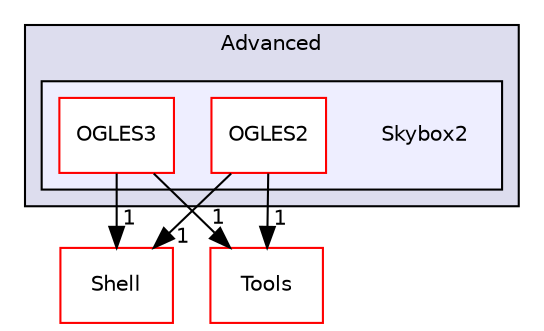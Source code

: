 digraph "PVR/SDK_3.4/Examples/Advanced/Skybox2" {
  compound=true
  node [ fontsize="10", fontname="Helvetica"];
  edge [ labelfontsize="10", labelfontname="Helvetica"];
  subgraph clusterdir_3311445bd4425c20b6c3fe25c066f270 {
    graph [ bgcolor="#ddddee", pencolor="black", label="Advanced" fontname="Helvetica", fontsize="10", URL="dir_3311445bd4425c20b6c3fe25c066f270.html"]
  subgraph clusterdir_478ac6598a72c0d8ffe225a598449593 {
    graph [ bgcolor="#eeeeff", pencolor="black", label="" URL="dir_478ac6598a72c0d8ffe225a598449593.html"];
    dir_478ac6598a72c0d8ffe225a598449593 [shape=plaintext label="Skybox2"];
    dir_704aec861ba99b0f1d067310181c99d1 [shape=box label="OGLES2" color="red" fillcolor="white" style="filled" URL="dir_704aec861ba99b0f1d067310181c99d1.html"];
    dir_37ce357c0e2e8ff6bffe8d047ba8772f [shape=box label="OGLES3" color="red" fillcolor="white" style="filled" URL="dir_37ce357c0e2e8ff6bffe8d047ba8772f.html"];
  }
  }
  dir_de41955a66a331b990d60d5323117a97 [shape=box label="Shell" fillcolor="white" style="filled" color="red" URL="dir_de41955a66a331b990d60d5323117a97.html"];
  dir_5222bd6691dac9df766f8a52293393a2 [shape=box label="Tools" fillcolor="white" style="filled" color="red" URL="dir_5222bd6691dac9df766f8a52293393a2.html"];
  dir_704aec861ba99b0f1d067310181c99d1->dir_de41955a66a331b990d60d5323117a97 [headlabel="1", labeldistance=1.5 headhref="dir_000468_000133.html"];
  dir_704aec861ba99b0f1d067310181c99d1->dir_5222bd6691dac9df766f8a52293393a2 [headlabel="1", labeldistance=1.5 headhref="dir_000468_001762.html"];
  dir_37ce357c0e2e8ff6bffe8d047ba8772f->dir_de41955a66a331b990d60d5323117a97 [headlabel="1", labeldistance=1.5 headhref="dir_000470_000133.html"];
  dir_37ce357c0e2e8ff6bffe8d047ba8772f->dir_5222bd6691dac9df766f8a52293393a2 [headlabel="1", labeldistance=1.5 headhref="dir_000470_001762.html"];
}

